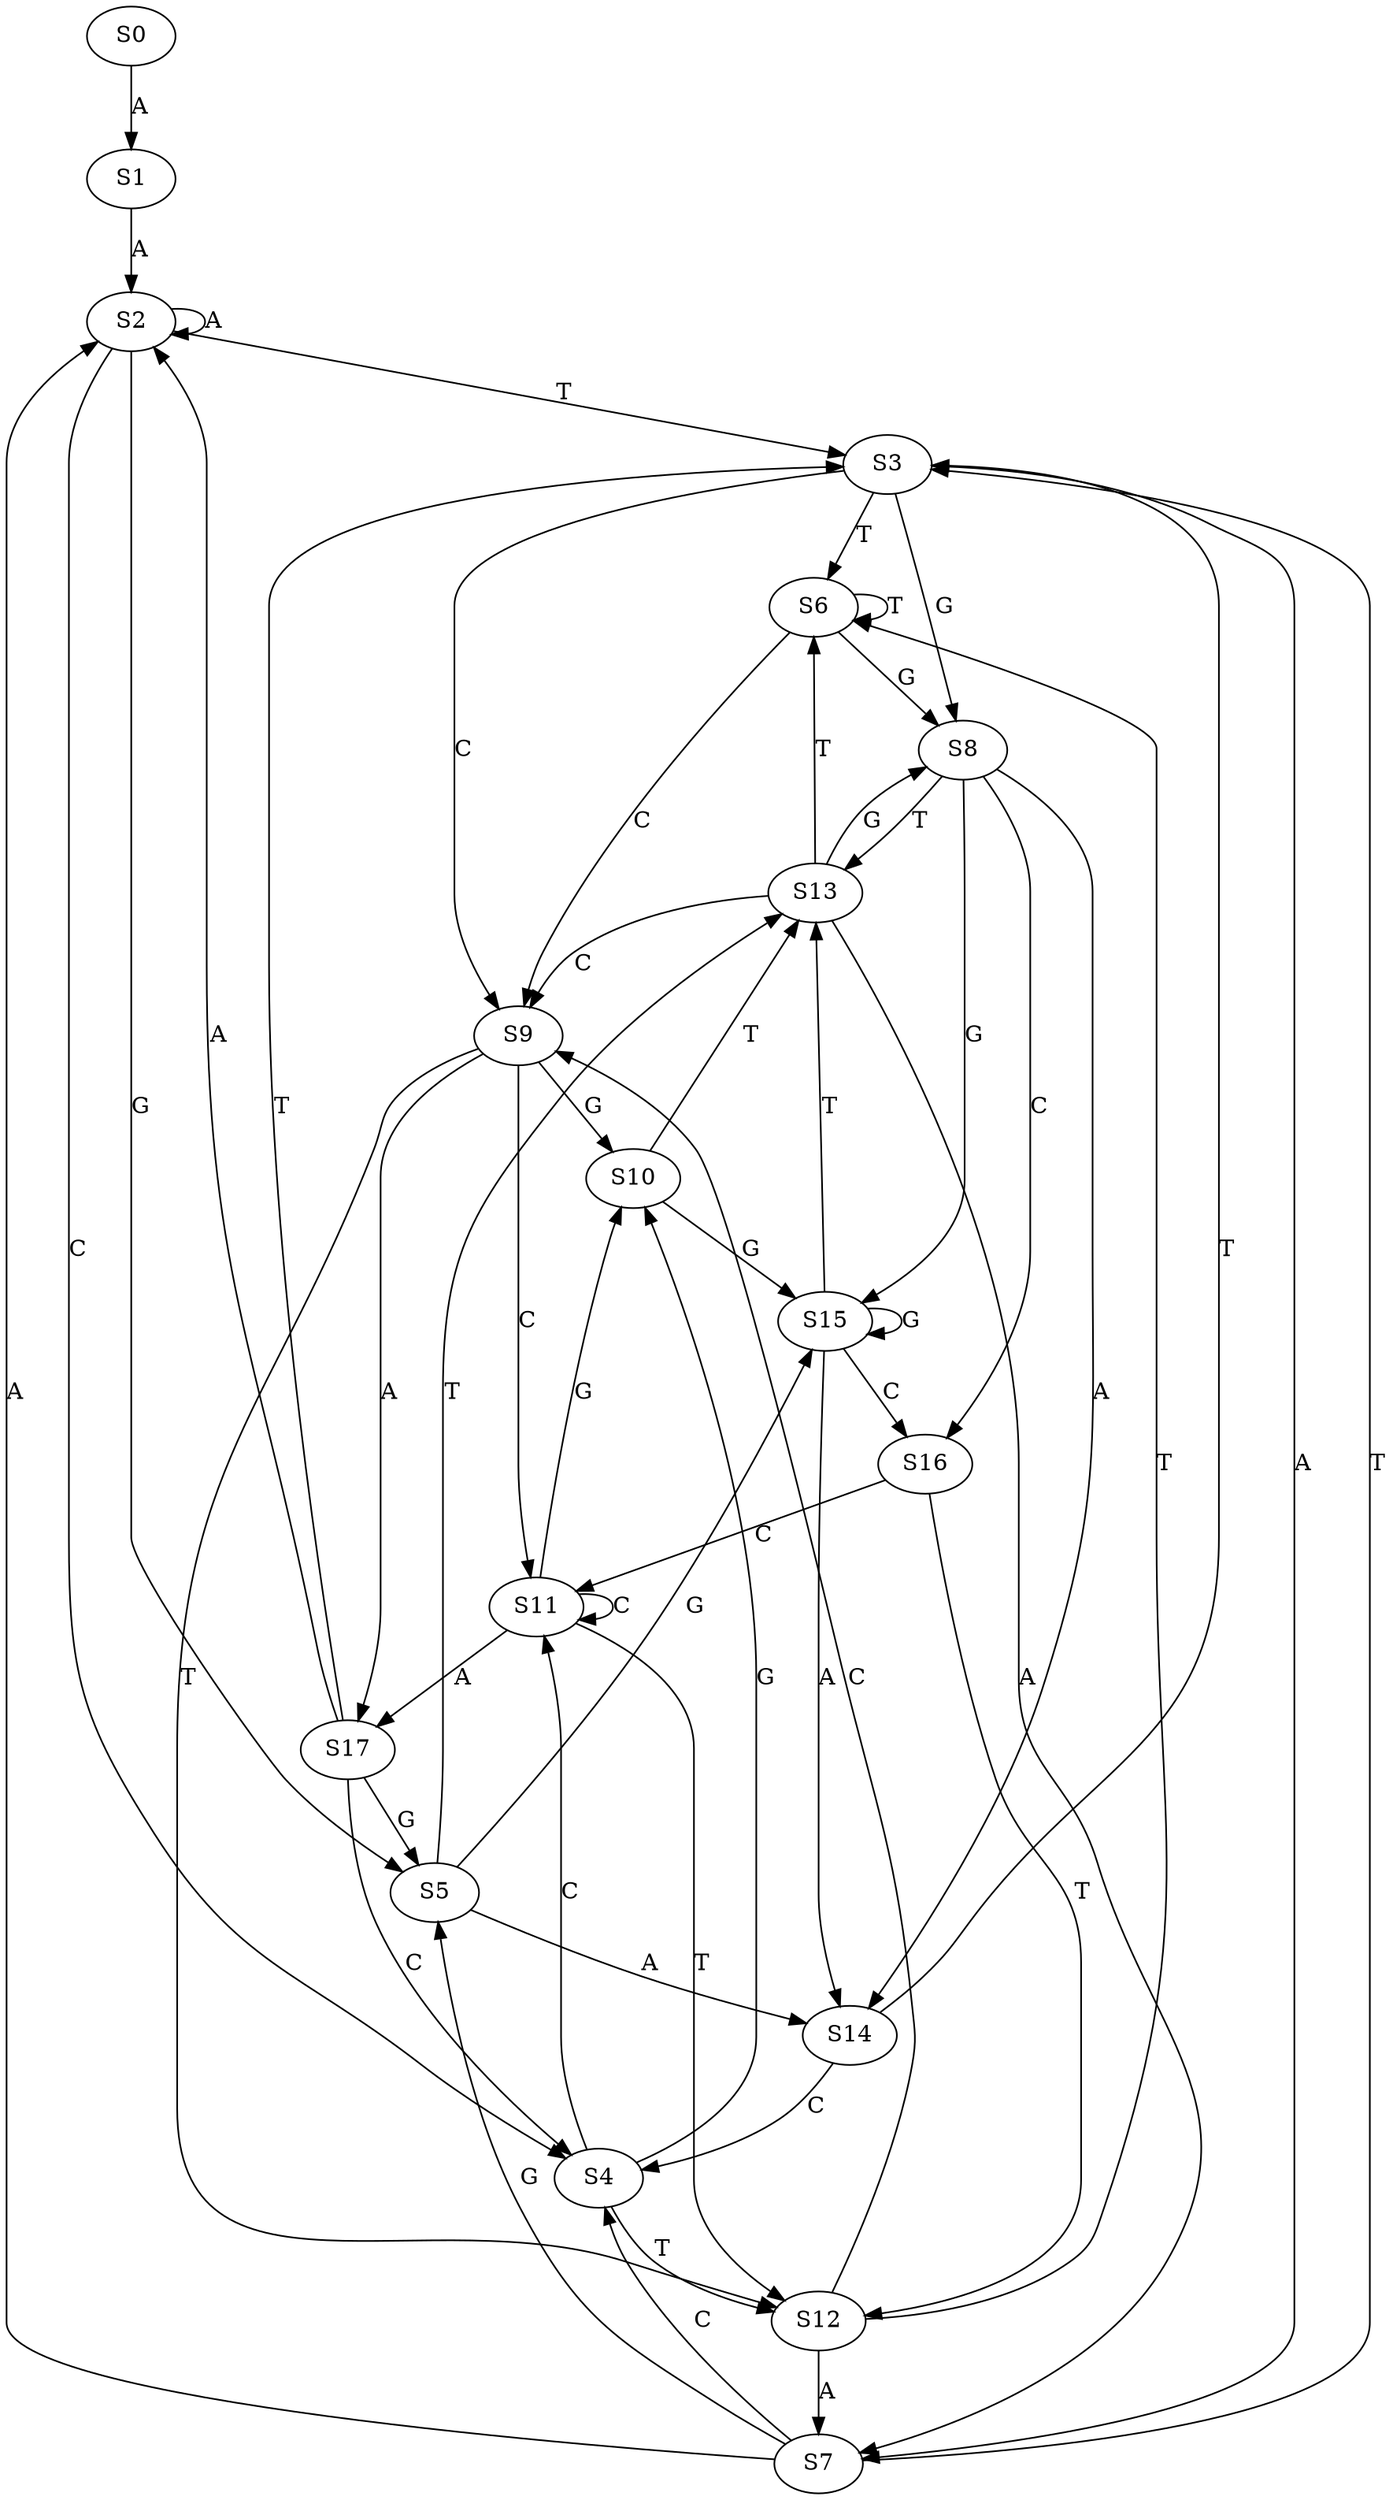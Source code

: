 strict digraph  {
	S0 -> S1 [ label = A ];
	S1 -> S2 [ label = A ];
	S2 -> S3 [ label = T ];
	S2 -> S2 [ label = A ];
	S2 -> S4 [ label = C ];
	S2 -> S5 [ label = G ];
	S3 -> S6 [ label = T ];
	S3 -> S7 [ label = A ];
	S3 -> S8 [ label = G ];
	S3 -> S9 [ label = C ];
	S4 -> S10 [ label = G ];
	S4 -> S11 [ label = C ];
	S4 -> S12 [ label = T ];
	S5 -> S13 [ label = T ];
	S5 -> S14 [ label = A ];
	S5 -> S15 [ label = G ];
	S6 -> S9 [ label = C ];
	S6 -> S8 [ label = G ];
	S6 -> S6 [ label = T ];
	S7 -> S5 [ label = G ];
	S7 -> S2 [ label = A ];
	S7 -> S3 [ label = T ];
	S7 -> S4 [ label = C ];
	S8 -> S13 [ label = T ];
	S8 -> S16 [ label = C ];
	S8 -> S14 [ label = A ];
	S8 -> S15 [ label = G ];
	S9 -> S11 [ label = C ];
	S9 -> S17 [ label = A ];
	S9 -> S10 [ label = G ];
	S9 -> S12 [ label = T ];
	S10 -> S15 [ label = G ];
	S10 -> S13 [ label = T ];
	S11 -> S17 [ label = A ];
	S11 -> S10 [ label = G ];
	S11 -> S12 [ label = T ];
	S11 -> S11 [ label = C ];
	S12 -> S9 [ label = C ];
	S12 -> S7 [ label = A ];
	S12 -> S6 [ label = T ];
	S13 -> S7 [ label = A ];
	S13 -> S8 [ label = G ];
	S13 -> S6 [ label = T ];
	S13 -> S9 [ label = C ];
	S14 -> S4 [ label = C ];
	S14 -> S3 [ label = T ];
	S15 -> S13 [ label = T ];
	S15 -> S15 [ label = G ];
	S15 -> S16 [ label = C ];
	S15 -> S14 [ label = A ];
	S16 -> S12 [ label = T ];
	S16 -> S11 [ label = C ];
	S17 -> S4 [ label = C ];
	S17 -> S2 [ label = A ];
	S17 -> S3 [ label = T ];
	S17 -> S5 [ label = G ];
}
